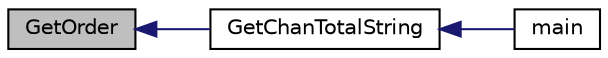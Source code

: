 digraph "GetOrder"
{
  edge [fontname="Helvetica",fontsize="10",labelfontname="Helvetica",labelfontsize="10"];
  node [fontname="Helvetica",fontsize="10",shape=record];
  rankdir="LR";
  Node1 [label="GetOrder",height=0.2,width=0.4,color="black", fillcolor="grey75", style="filled", fontcolor="black"];
  Node1 -> Node2 [dir="back",color="midnightblue",fontsize="10",style="solid",fontname="Helvetica"];
  Node2 [label="GetChanTotalString",height=0.2,width=0.4,color="black", fillcolor="white", style="filled",URL="$d4/de7/monitor_8cpp.html#a77de229a78dc4960b147080578f6cda7"];
  Node2 -> Node3 [dir="back",color="midnightblue",fontsize="10",style="solid",fontname="Helvetica"];
  Node3 [label="main",height=0.2,width=0.4,color="black", fillcolor="white", style="filled",URL="$d4/de7/monitor_8cpp.html#ae66f6b31b5ad750f1fe042a706a4e3d4"];
}
